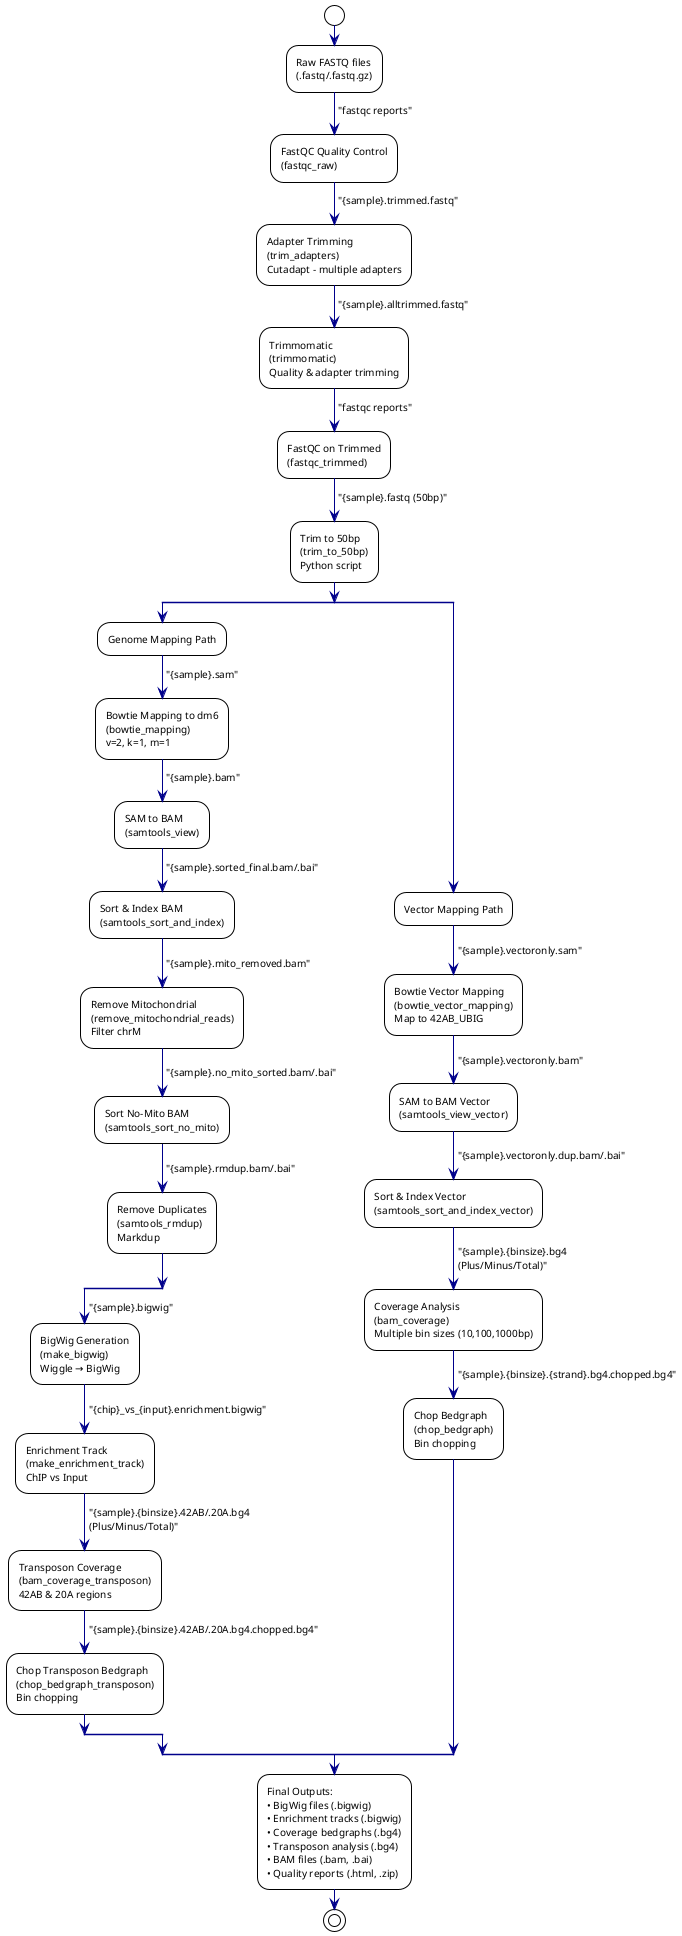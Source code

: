 @startuml chipseq_workflow
!theme plain
skinparam defaultFontName Arial
skinparam defaultFontSize 10
skinparam arrow {
    Color DarkBlue
}
skinparam rectangle {
    BackgroundColor LightBlue
    BorderColor DarkBlue
}

start

:Raw FASTQ files\n(.fastq/.fastq.gz);
-> "fastqc reports";
:FastQC Quality Control\n(fastqc_raw);
-> "{sample}.trimmed.fastq";
:Adapter Trimming\n(trim_adapters)\nCutadapt - multiple adapters;
-> "{sample}.alltrimmed.fastq";
:Trimmomatic\n(trimmomatic)\nQuality & adapter trimming;
-> "fastqc reports";
:FastQC on Trimmed\n(fastqc_trimmed);
-> "{sample}.fastq (50bp)";
:Trim to 50bp\n(trim_to_50bp)\nPython script;

split
  :Genome Mapping Path;
  -> "{sample}.sam";
  :Bowtie Mapping to dm6\n(bowtie_mapping)\nv=2, k=1, m=1;
  
  -> "{sample}.bam";
  :SAM to BAM\n(samtools_view);
  
  -> "{sample}.sorted_final.bam/.bai";
  :Sort & Index BAM\n(samtools_sort_and_index);
  
  -> "{sample}.mito_removed.bam";
  :Remove Mitochondrial\n(remove_mitochondrial_reads)\nFilter chrM;
  
  -> "{sample}.no_mito_sorted.bam/.bai";
  :Sort No-Mito BAM\n(samtools_sort_no_mito);
  
  -> "{sample}.rmdup.bam/.bai";
  :Remove Duplicates\n(samtools_rmdup)\nMarkdup;
  
  split
    -> "{sample}.bigwig";
    :BigWig Generation\n(make_bigwig)\nWiggle → BigWig;
    -> "{chip}_vs_{input}.enrichment.bigwig";
    :Enrichment Track\n(make_enrichment_track)\nChIP vs Input;
    -> "{sample}.{binsize}.42AB/.20A.bg4\n(Plus/Minus/Total)";
    :Transposon Coverage\n(bam_coverage_transposon)\n42AB & 20A regions;
    -> "{sample}.{binsize}.42AB/.20A.bg4.chopped.bg4";
    :Chop Transposon Bedgraph\n(chop_bedgraph_transposon)\nBin chopping;
  split end
  
split again
  :Vector Mapping Path;
  -> "{sample}.vectoronly.sam";
  :Bowtie Vector Mapping\n(bowtie_vector_mapping)\nMap to 42AB_UBIG;
  
  -> "{sample}.vectoronly.bam";
  :SAM to BAM Vector\n(samtools_view_vector);
  
  -> "{sample}.vectoronly.dup.bam/.bai";
  :Sort & Index Vector\n(samtools_sort_and_index_vector);
  
  -> "{sample}.{binsize}.bg4\n(Plus/Minus/Total)";
  :Coverage Analysis\n(bam_coverage)\nMultiple bin sizes (10,100,1000bp);
  
  -> "{sample}.{binsize}.{strand}.bg4.chopped.bg4";
  :Chop Bedgraph\n(chop_bedgraph)\nBin chopping;
  
split end

:Final Outputs:\n• BigWig files (.bigwig)\n• Enrichment tracks (.bigwig)\n• Coverage bedgraphs (.bg4)\n• Transposon analysis (.bg4)\n• BAM files (.bam, .bai)\n• Quality reports (.html, .zip);

stop

@enduml